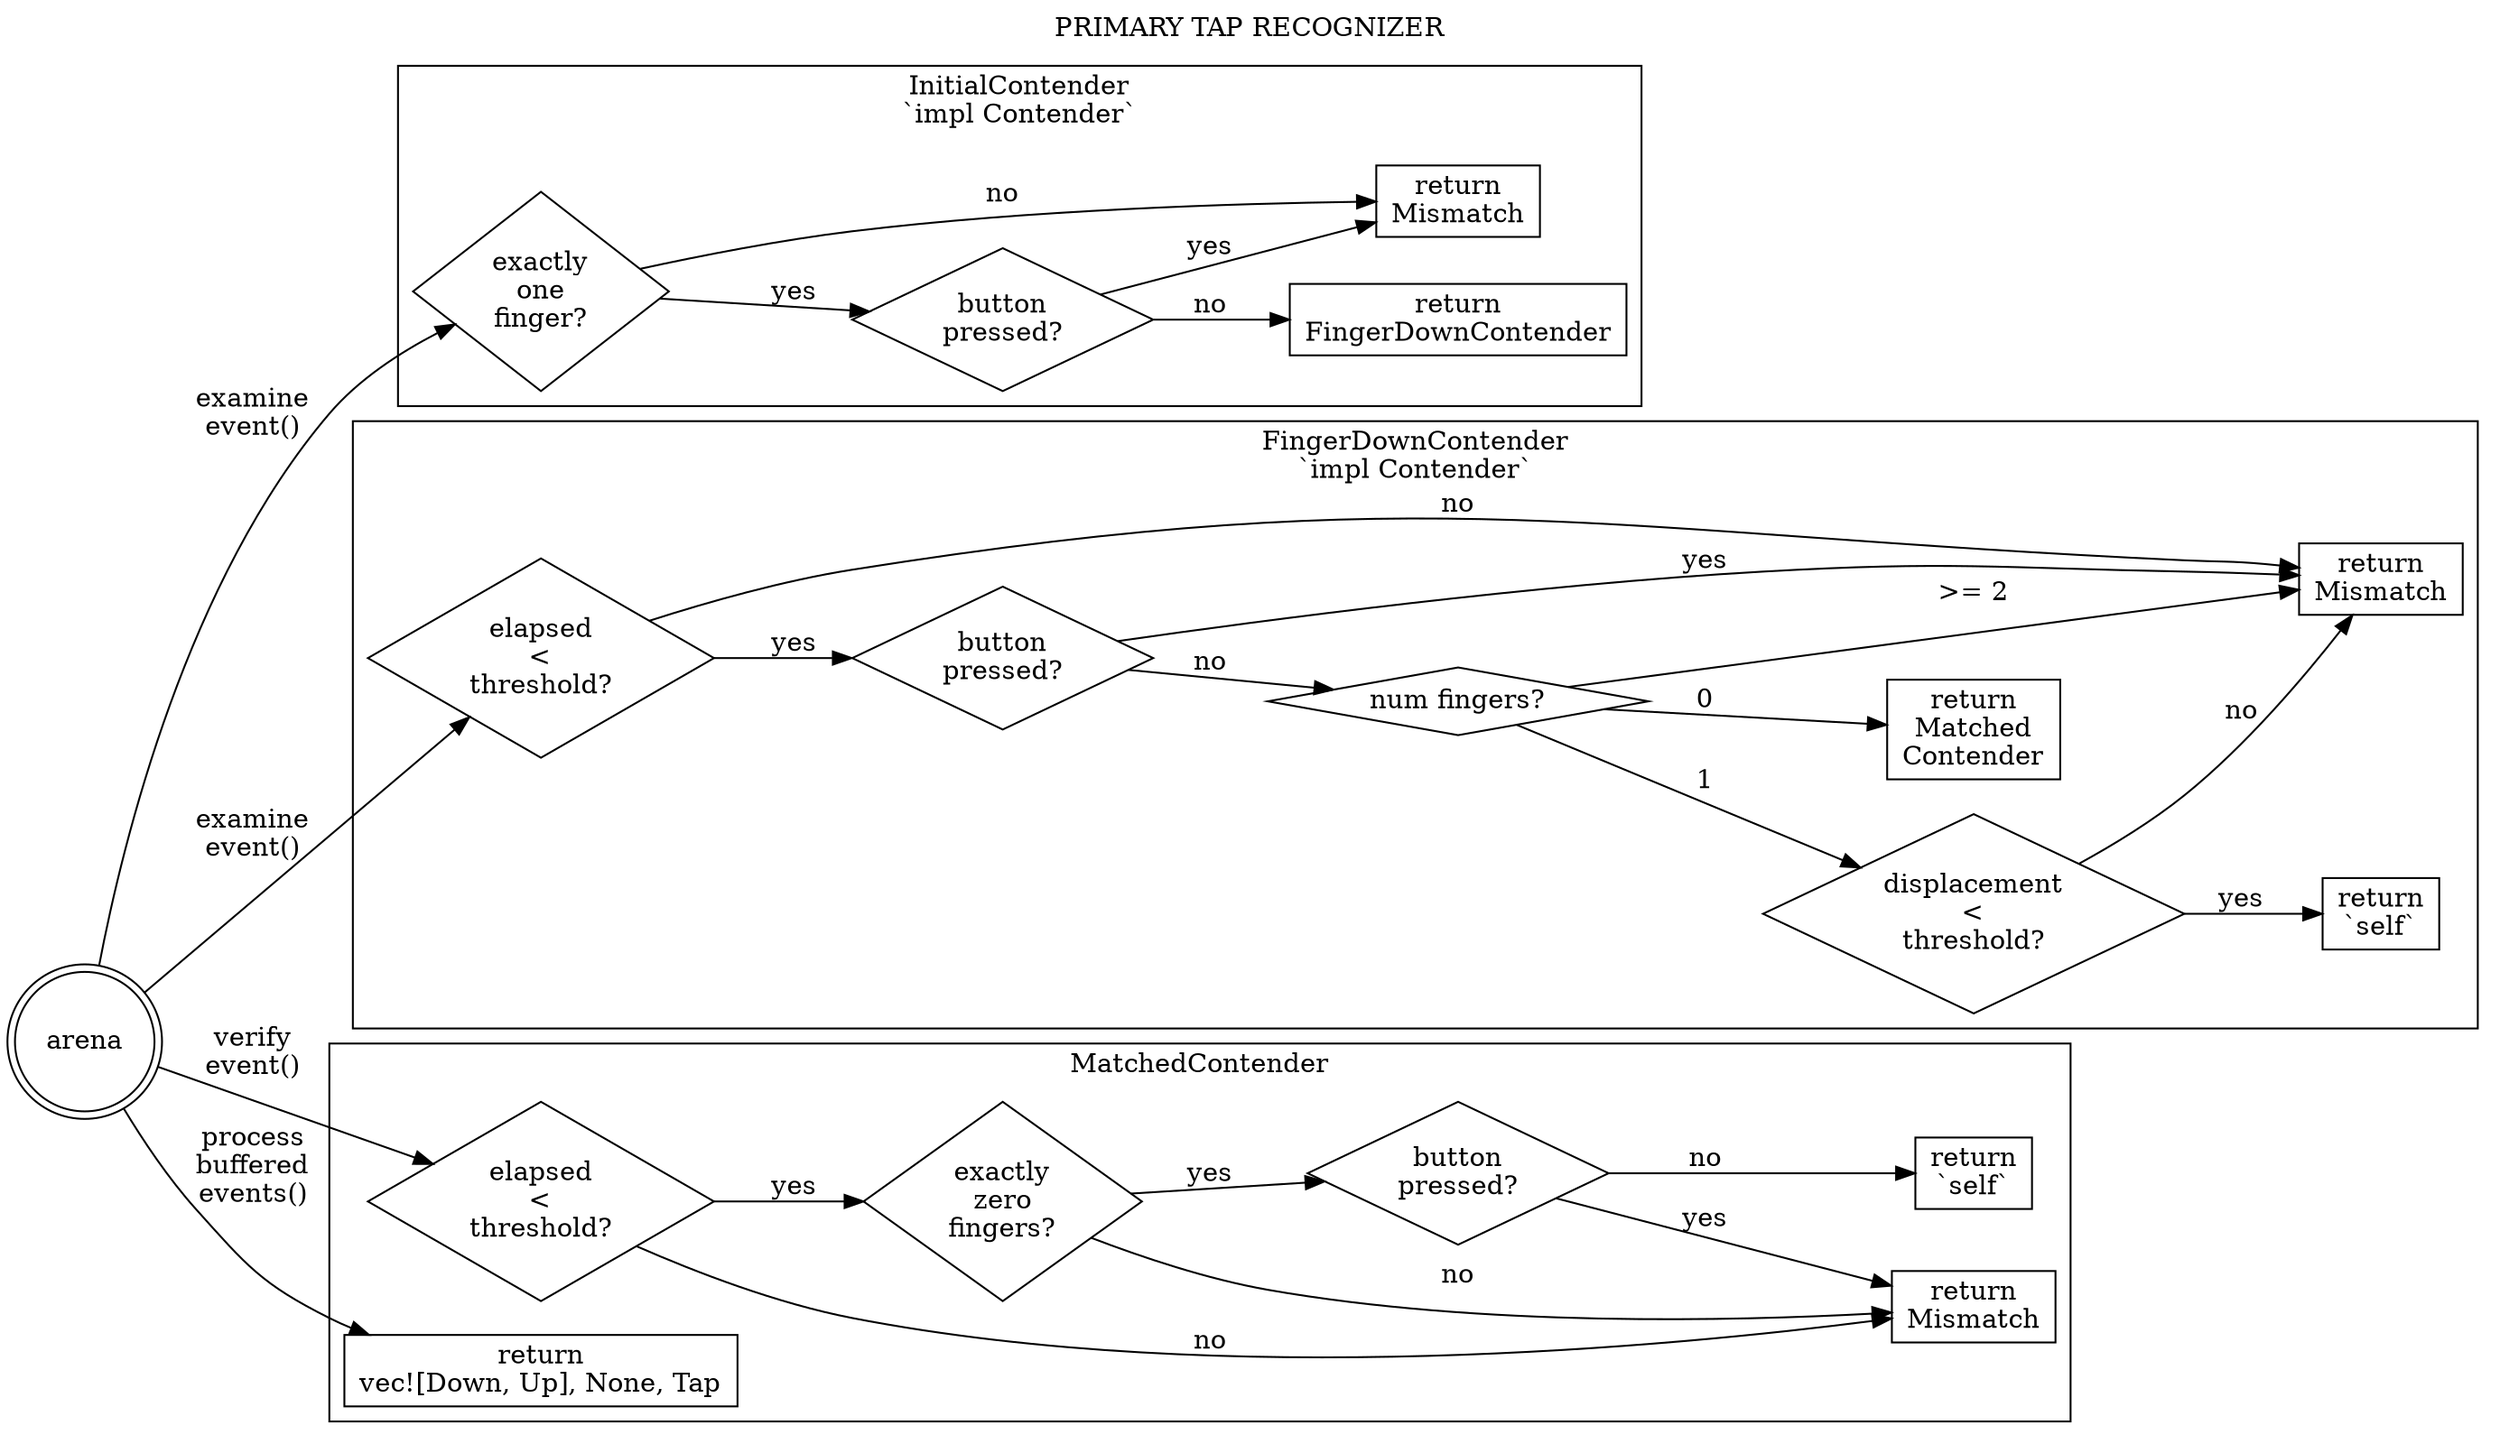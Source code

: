 digraph {
  label="PRIMARY TAP RECOGNIZER" labelloc="t"
  rankdir="LR"

  // The gesture arena, which invokes methods on the various states of the recognizer.
  arena [shape="doublecircle"]

  // `InitialContender` definition.
  arena -> examine_at_initial_contender [label="examine\nevent()"]
  examine_at_initial_contender [shape="diamond" label="exactly\none\nfinger?"]
  examine_at_initial_contender -> examine2_at_initial_contender [label="yes"]
  examine_at_initial_contender -> return_mismatch_at_initial_contender [label="no"]
  examine2_at_initial_contender [shape="diamond" label="button\npressed?"]
  examine2_at_initial_contender -> return_finger_down_contender_at_initial_contender [label="no"]
  examine2_at_initial_contender -> return_mismatch_at_initial_contender [label="yes"]
  return_finger_down_contender_at_initial_contender [shape="rectangle" label="return\nFingerDownContender"]
  return_mismatch_at_initial_contender [shape="rectangle" label="return\nMismatch"]
  subgraph cluster_initial_contender {
    label="InitialContender\n`impl Contender`"
    examine_at_initial_contender
    examine2_at_initial_contender
    return_finger_down_contender_at_initial_contender
    return_mismatch_at_initial_contender
  }

  // `FingerDownContender` definition.
  arena -> examine_at_finger_down_contender [label="examine\nevent()"]
  examine_at_finger_down_contender [shape="diamond" label="elapsed\n<\nthreshold?"]
  examine_at_finger_down_contender -> examine2_at_finger_down_contender [label="yes"]
  examine_at_finger_down_contender -> return_mismatch_at_finger_down_contender [label="no"]
  examine2_at_finger_down_contender [shape="diamond" label="button\npressed?"]
  examine2_at_finger_down_contender -> return_mismatch_at_finger_down_contender [label="yes"]
  examine2_at_finger_down_contender -> examine3_at_finger_down_contender [label="no"]
  examine3_at_finger_down_contender [shape="diamond" label="num fingers?"]
  examine3_at_finger_down_contender -> return_mismatch_at_finger_down_contender [label=">= 2"]
  examine3_at_finger_down_contender -> examine4_at_finger_down_contender [label="1"]
  examine3_at_finger_down_contender -> return_matched_contender_at_finger_down_contender [label="0"]
  examine4_at_finger_down_contender [shape="diamond" label="displacement\n<\nthreshold?"]
  examine4_at_finger_down_contender -> return_mismatch_at_finger_down_contender [label="no"]
  examine4_at_finger_down_contender -> return_self_at_finger_down_contender [label="yes"]
  return_mismatch_at_finger_down_contender [shape="rectangle" label="return\nMismatch"]
  return_self_at_finger_down_contender [shape="rectangle" label="return\n`self`"]
  return_matched_contender_at_finger_down_contender [shape="rectangle" label="return\nMatched\nContender"]
    subgraph cluster_finger_down_contender {
    label="FingerDownContender\n`impl Contender`"
    examine_at_finger_down_contender
    examine2_at_finger_down_contender
    examine3_at_finger_down_contender
    examine4_at_finger_down_contender
    return_mismatch_at_finger_down_contender
    return_self_at_finger_down_contender
    return_matched_contender_at_finger_down_contender
  }

  // `MatchedContender` definition.
  arena -> verify_at_matched_contender [label="verify\nevent()"]
  verify_at_matched_contender [shape="diamond" label="elapsed\n<\nthreshold?"]
  verify_at_matched_contender -> return_mismatch_at_matched_contender [label="no"]
  verify_at_matched_contender -> verify2_at_matched_contender [label="yes"]
  verify2_at_matched_contender [shape="diamond" label="exactly\nzero\nfingers?"]
  verify2_at_matched_contender -> return_mismatch_at_matched_contender [label="no"]
  verify2_at_matched_contender -> verify3_at_matched_contender [label="yes"]
  verify3_at_matched_contender [shape="diamond" label="button\npressed?"]
  verify3_at_matched_contender -> return_mismatch_at_matched_contender [label="yes"]
  verify3_at_matched_contender -> return_self_at_matched_contender [label="no"]
  arena -> send_click_matched_contender [label="process\nbuffered\nevents()"]
  return_mismatch_at_matched_contender [shape="rectangle" label="return\nMismatch"]
  return_self_at_matched_contender [shape="rectangle" label="return\n`self`"]
  send_click_matched_contender [shape="rectangle" label="return\nvec![Down, Up], None, Tap"]
  subgraph cluster_matched_contender {
    label="MatchedContender"
    verify_at_matched_contender
    verify2_at_matched_contender
    verify3_at_matched_contender
    return_mismatch_at_matched_contender
    return_self_at_matched_contender
    send_click_matched_contender
  }
}
